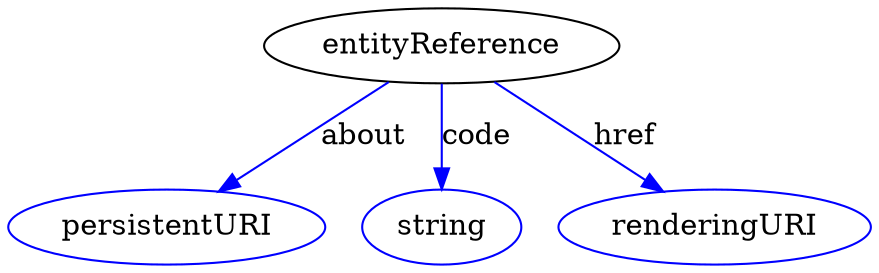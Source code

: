 digraph {
	graph [bb="0,0,332.45,122"];
	node [label="\N"];
	entityReference	[height=0.5,
		label=entityReference,
		pos="166.23,104",
		width=1.8356];
	about	[color=blue,
		height=0.5,
		label=persistentURI,
		pos="59.23,18",
		width=1.6453];
	entityReference -> about	[color=blue,
		label=about,
		lp="134.78,61",
		pos="e,79.797,35.146 145.6,86.804 129.17,73.905 105.98,55.704 87.772,41.407",
		style=solid];
	code	[color=blue,
		height=0.5,
		label=string,
		pos="166.23,18",
		width=0.8403];
	entityReference -> code	[color=blue,
		label=code,
		lp="179.44,61",
		pos="e,166.23,36.095 166.23,85.595 166.23,74.257 166.23,59.227 166.23,46.315",
		style=solid];
	href	[color=blue,
		height=0.5,
		label=renderingURI,
		pos="273.23,18",
		width=1.645];
	entityReference -> href	[color=blue,
		label=href,
		lp="236.5,61",
		pos="e,252.66,35.146 186.86,86.804 203.29,73.905 226.48,55.704 244.69,41.407",
		style=solid];
}
